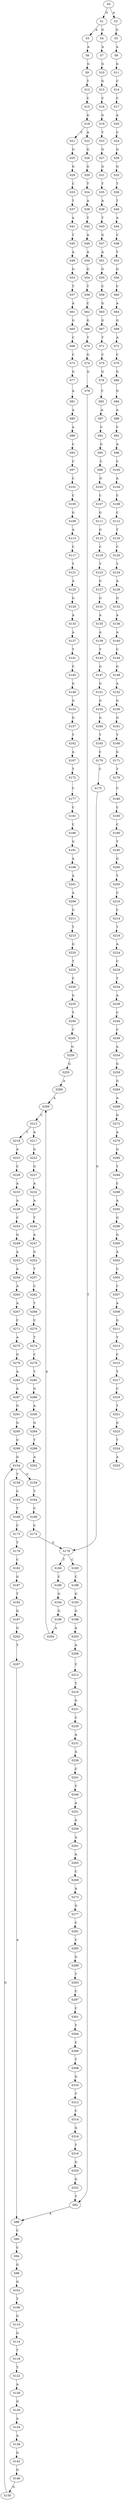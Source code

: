 strict digraph  {
	S0 -> S1 [ label = G ];
	S0 -> S2 [ label = A ];
	S1 -> S3 [ label = A ];
	S1 -> S4 [ label = G ];
	S2 -> S5 [ label = G ];
	S3 -> S6 [ label = A ];
	S4 -> S7 [ label = A ];
	S5 -> S8 [ label = A ];
	S6 -> S9 [ label = G ];
	S7 -> S10 [ label = G ];
	S8 -> S11 [ label = G ];
	S9 -> S12 [ label = T ];
	S10 -> S13 [ label = G ];
	S11 -> S14 [ label = C ];
	S12 -> S15 [ label = C ];
	S13 -> S16 [ label = C ];
	S14 -> S17 [ label = C ];
	S15 -> S18 [ label = G ];
	S16 -> S19 [ label = G ];
	S17 -> S20 [ label = A ];
	S18 -> S21 [ label = C ];
	S18 -> S22 [ label = A ];
	S19 -> S23 [ label = T ];
	S20 -> S24 [ label = C ];
	S21 -> S25 [ label = G ];
	S22 -> S26 [ label = G ];
	S23 -> S27 [ label = G ];
	S24 -> S28 [ label = G ];
	S25 -> S29 [ label = G ];
	S26 -> S30 [ label = G ];
	S27 -> S31 [ label = G ];
	S28 -> S32 [ label = G ];
	S29 -> S33 [ label = C ];
	S30 -> S34 [ label = T ];
	S31 -> S35 [ label = T ];
	S32 -> S36 [ label = T ];
	S33 -> S37 [ label = T ];
	S34 -> S38 [ label = A ];
	S35 -> S39 [ label = A ];
	S36 -> S40 [ label = T ];
	S37 -> S41 [ label = A ];
	S38 -> S42 [ label = T ];
	S39 -> S43 [ label = T ];
	S40 -> S44 [ label = A ];
	S41 -> S45 [ label = T ];
	S42 -> S46 [ label = A ];
	S43 -> S47 [ label = G ];
	S44 -> S48 [ label = C ];
	S45 -> S49 [ label = A ];
	S46 -> S50 [ label = A ];
	S47 -> S51 [ label = A ];
	S48 -> S52 [ label = T ];
	S49 -> S53 [ label = G ];
	S50 -> S54 [ label = G ];
	S51 -> S55 [ label = G ];
	S52 -> S56 [ label = G ];
	S53 -> S57 [ label = T ];
	S54 -> S58 [ label = T ];
	S55 -> S59 [ label = C ];
	S56 -> S60 [ label = C ];
	S57 -> S61 [ label = A ];
	S58 -> S62 [ label = C ];
	S59 -> S63 [ label = G ];
	S60 -> S64 [ label = A ];
	S61 -> S65 [ label = G ];
	S62 -> S66 [ label = G ];
	S63 -> S67 [ label = G ];
	S64 -> S68 [ label = G ];
	S65 -> S69 [ label = C ];
	S66 -> S70 [ label = T ];
	S67 -> S71 [ label = T ];
	S68 -> S72 [ label = A ];
	S69 -> S73 [ label = C ];
	S70 -> S74 [ label = G ];
	S71 -> S75 [ label = C ];
	S72 -> S76 [ label = C ];
	S73 -> S77 [ label = G ];
	S74 -> S78 [ label = G ];
	S75 -> S79 [ label = G ];
	S76 -> S80 [ label = G ];
	S77 -> S81 [ label = A ];
	S78 -> S82 [ label = T ];
	S79 -> S83 [ label = C ];
	S80 -> S84 [ label = G ];
	S81 -> S85 [ label = A ];
	S82 -> S86 [ label = A ];
	S83 -> S87 [ label = A ];
	S84 -> S88 [ label = A ];
	S85 -> S89 [ label = A ];
	S86 -> S90 [ label = C ];
	S87 -> S91 [ label = C ];
	S88 -> S92 [ label = C ];
	S89 -> S93 [ label = C ];
	S90 -> S94 [ label = C ];
	S91 -> S95 [ label = G ];
	S92 -> S96 [ label = A ];
	S93 -> S97 [ label = C ];
	S94 -> S98 [ label = G ];
	S95 -> S99 [ label = C ];
	S96 -> S100 [ label = C ];
	S97 -> S101 [ label = C ];
	S98 -> S102 [ label = G ];
	S99 -> S103 [ label = G ];
	S100 -> S104 [ label = A ];
	S101 -> S105 [ label = C ];
	S102 -> S106 [ label = T ];
	S103 -> S107 [ label = C ];
	S104 -> S108 [ label = C ];
	S105 -> S109 [ label = G ];
	S106 -> S110 [ label = G ];
	S107 -> S111 [ label = G ];
	S108 -> S112 [ label = C ];
	S109 -> S113 [ label = A ];
	S110 -> S114 [ label = G ];
	S111 -> S115 [ label = G ];
	S112 -> S116 [ label = T ];
	S113 -> S117 [ label = C ];
	S114 -> S118 [ label = T ];
	S115 -> S119 [ label = C ];
	S116 -> S120 [ label = C ];
	S117 -> S121 [ label = T ];
	S118 -> S122 [ label = T ];
	S119 -> S123 [ label = T ];
	S120 -> S124 [ label = T ];
	S121 -> S125 [ label = A ];
	S122 -> S126 [ label = A ];
	S123 -> S127 [ label = G ];
	S124 -> S128 [ label = A ];
	S125 -> S129 [ label = G ];
	S126 -> S130 [ label = G ];
	S127 -> S131 [ label = G ];
	S128 -> S132 [ label = G ];
	S129 -> S133 [ label = A ];
	S130 -> S134 [ label = A ];
	S131 -> S135 [ label = A ];
	S132 -> S136 [ label = A ];
	S133 -> S137 [ label = A ];
	S134 -> S138 [ label = A ];
	S135 -> S139 [ label = A ];
	S136 -> S140 [ label = A ];
	S137 -> S141 [ label = T ];
	S138 -> S142 [ label = G ];
	S139 -> S143 [ label = T ];
	S140 -> S144 [ label = C ];
	S141 -> S145 [ label = C ];
	S142 -> S146 [ label = G ];
	S143 -> S147 [ label = G ];
	S144 -> S148 [ label = G ];
	S145 -> S149 [ label = G ];
	S146 -> S150 [ label = G ];
	S147 -> S151 [ label = G ];
	S148 -> S152 [ label = A ];
	S149 -> S153 [ label = G ];
	S150 -> S154 [ label = G ];
	S151 -> S155 [ label = G ];
	S152 -> S156 [ label = G ];
	S153 -> S157 [ label = G ];
	S154 -> S158 [ label = T ];
	S154 -> S159 [ label = G ];
	S155 -> S160 [ label = G ];
	S156 -> S161 [ label = G ];
	S157 -> S162 [ label = T ];
	S158 -> S163 [ label = C ];
	S159 -> S164 [ label = T ];
	S160 -> S165 [ label = T ];
	S161 -> S166 [ label = T ];
	S162 -> S167 [ label = A ];
	S163 -> S168 [ label = T ];
	S164 -> S169 [ label = C ];
	S165 -> S170 [ label = C ];
	S166 -> S171 [ label = G ];
	S167 -> S172 [ label = T ];
	S168 -> S173 [ label = C ];
	S169 -> S174 [ label = C ];
	S170 -> S175 [ label = C ];
	S171 -> S176 [ label = T ];
	S172 -> S177 [ label = C ];
	S173 -> S178 [ label = T ];
	S174 -> S179 [ label = G ];
	S175 -> S179 [ label = G ];
	S176 -> S180 [ label = C ];
	S177 -> S181 [ label = C ];
	S178 -> S182 [ label = C ];
	S179 -> S183 [ label = C ];
	S179 -> S184 [ label = T ];
	S180 -> S185 [ label = C ];
	S181 -> S186 [ label = C ];
	S182 -> S187 [ label = G ];
	S183 -> S188 [ label = C ];
	S184 -> S189 [ label = C ];
	S185 -> S190 [ label = C ];
	S186 -> S191 [ label = G ];
	S187 -> S192 [ label = T ];
	S188 -> S193 [ label = G ];
	S189 -> S194 [ label = G ];
	S190 -> S195 [ label = T ];
	S191 -> S196 [ label = A ];
	S192 -> S197 [ label = G ];
	S193 -> S198 [ label = G ];
	S194 -> S199 [ label = G ];
	S195 -> S200 [ label = G ];
	S196 -> S201 [ label = A ];
	S197 -> S202 [ label = G ];
	S198 -> S203 [ label = A ];
	S199 -> S204 [ label = A ];
	S200 -> S205 [ label = T ];
	S201 -> S206 [ label = A ];
	S202 -> S207 [ label = T ];
	S203 -> S208 [ label = A ];
	S204 -> S209 [ label = A ];
	S205 -> S210 [ label = C ];
	S206 -> S211 [ label = G ];
	S207 -> S86 [ label = A ];
	S208 -> S212 [ label = C ];
	S209 -> S213 [ label = C ];
	S210 -> S214 [ label = C ];
	S211 -> S215 [ label = T ];
	S212 -> S216 [ label = T ];
	S213 -> S217 [ label = A ];
	S213 -> S218 [ label = T ];
	S214 -> S219 [ label = T ];
	S215 -> S220 [ label = G ];
	S216 -> S221 [ label = G ];
	S217 -> S222 [ label = G ];
	S218 -> S223 [ label = A ];
	S219 -> S224 [ label = A ];
	S220 -> S225 [ label = T ];
	S221 -> S226 [ label = C ];
	S222 -> S227 [ label = G ];
	S223 -> S228 [ label = C ];
	S224 -> S229 [ label = C ];
	S225 -> S230 [ label = C ];
	S226 -> S231 [ label = A ];
	S227 -> S232 [ label = A ];
	S228 -> S233 [ label = A ];
	S229 -> S234 [ label = T ];
	S230 -> S235 [ label = G ];
	S231 -> S236 [ label = A ];
	S232 -> S237 [ label = A ];
	S233 -> S238 [ label = A ];
	S234 -> S239 [ label = A ];
	S235 -> S240 [ label = T ];
	S236 -> S241 [ label = C ];
	S237 -> S242 [ label = T ];
	S238 -> S243 [ label = C ];
	S239 -> S244 [ label = C ];
	S240 -> S245 [ label = C ];
	S241 -> S246 [ label = C ];
	S242 -> S247 [ label = A ];
	S243 -> S248 [ label = G ];
	S244 -> S249 [ label = C ];
	S245 -> S250 [ label = G ];
	S246 -> S251 [ label = A ];
	S247 -> S252 [ label = G ];
	S248 -> S253 [ label = A ];
	S249 -> S254 [ label = A ];
	S250 -> S255 [ label = G ];
	S251 -> S256 [ label = G ];
	S252 -> S257 [ label = T ];
	S253 -> S258 [ label = A ];
	S254 -> S259 [ label = G ];
	S255 -> S260 [ label = A ];
	S256 -> S261 [ label = A ];
	S257 -> S262 [ label = C ];
	S258 -> S263 [ label = A ];
	S259 -> S264 [ label = G ];
	S260 -> S209 [ label = A ];
	S261 -> S265 [ label = A ];
	S262 -> S266 [ label = T ];
	S263 -> S267 [ label = A ];
	S264 -> S268 [ label = A ];
	S265 -> S269 [ label = C ];
	S266 -> S270 [ label = C ];
	S267 -> S271 [ label = C ];
	S268 -> S272 [ label = G ];
	S269 -> S273 [ label = A ];
	S270 -> S274 [ label = T ];
	S271 -> S275 [ label = A ];
	S272 -> S276 [ label = A ];
	S273 -> S277 [ label = G ];
	S274 -> S278 [ label = C ];
	S275 -> S279 [ label = G ];
	S276 -> S280 [ label = G ];
	S277 -> S281 [ label = C ];
	S278 -> S282 [ label = T ];
	S279 -> S283 [ label = A ];
	S280 -> S284 [ label = T ];
	S281 -> S285 [ label = C ];
	S282 -> S286 [ label = G ];
	S283 -> S287 [ label = A ];
	S284 -> S288 [ label = C ];
	S285 -> S289 [ label = G ];
	S286 -> S290 [ label = A ];
	S287 -> S291 [ label = G ];
	S288 -> S292 [ label = A ];
	S289 -> S293 [ label = T ];
	S290 -> S294 [ label = G ];
	S291 -> S295 [ label = G ];
	S292 -> S296 [ label = G ];
	S293 -> S297 [ label = C ];
	S294 -> S298 [ label = T ];
	S295 -> S299 [ label = G ];
	S296 -> S300 [ label = G ];
	S297 -> S301 [ label = C ];
	S298 -> S302 [ label = A ];
	S299 -> S154 [ label = G ];
	S300 -> S303 [ label = A ];
	S301 -> S304 [ label = T ];
	S303 -> S305 [ label = C ];
	S304 -> S306 [ label = C ];
	S305 -> S307 [ label = C ];
	S306 -> S308 [ label = T ];
	S307 -> S309 [ label = A ];
	S308 -> S310 [ label = G ];
	S309 -> S311 [ label = G ];
	S310 -> S312 [ label = T ];
	S311 -> S313 [ label = T ];
	S312 -> S314 [ label = C ];
	S313 -> S315 [ label = C ];
	S314 -> S316 [ label = G ];
	S315 -> S317 [ label = T ];
	S316 -> S318 [ label = T ];
	S317 -> S319 [ label = C ];
	S318 -> S320 [ label = G ];
	S319 -> S321 [ label = T ];
	S320 -> S322 [ label = G ];
	S321 -> S323 [ label = G ];
	S322 -> S82 [ label = T ];
	S323 -> S324 [ label = T ];
	S324 -> S325 [ label = A ];
}
